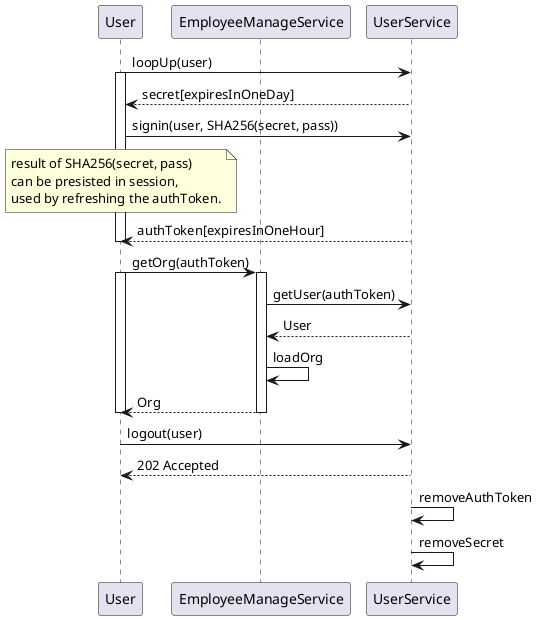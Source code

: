 @startuml auth

participant User
participant EmployeeManageService as ems
participant UserService

User -> UserService: loopUp(user)
activate User
UserService --> User: secret[expiresInOneDay]
User -> UserService: signin(user, SHA256(secret, pass))
note over User
result of SHA256(secret, pass) 
can be presisted in session,
used by refreshing the authToken.
end note
UserService --> User: authToken[expiresInOneHour]
deactivate User

User -> ems: getOrg(authToken)
activate User
activate ems
ems -> UserService: getUser(authToken)

UserService --> ems: User
ems -> ems: loadOrg
ems --> User: Org
deactivate ems
deactivate User

User -> UserService: logout(user)
UserService --> User: 202 Accepted
UserService -> UserService: removeAuthToken
UserService -> UserService: removeSecret

@enduml